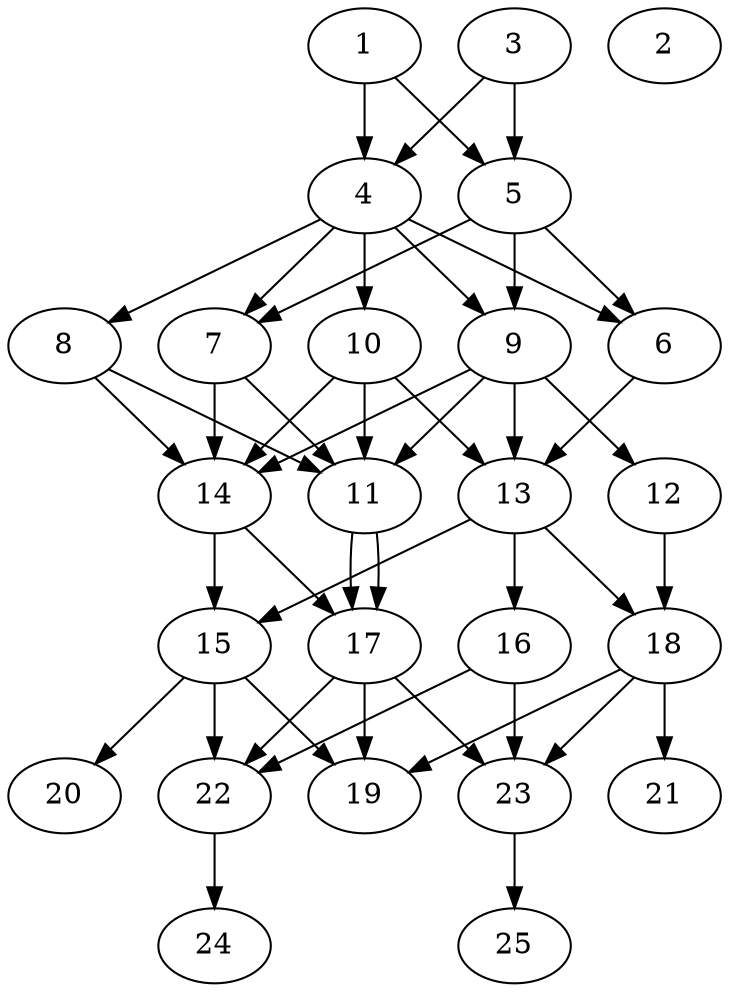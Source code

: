 // DAG automatically generated by daggen at Thu Oct  3 14:00:39 2019
// ./daggen --dot -n 25 --ccr 0.4 --fat 0.5 --regular 0.5 --density 0.7 --mindata 5242880 --maxdata 52428800 
digraph G {
  1 [size="62581760", alpha="0.11", expect_size="25032704"] 
  1 -> 4 [size ="25032704"]
  1 -> 5 [size ="25032704"]
  2 [size="124864000", alpha="0.01", expect_size="49945600"] 
  3 [size="126172160", alpha="0.07", expect_size="50468864"] 
  3 -> 4 [size ="50468864"]
  3 -> 5 [size ="50468864"]
  4 [size="35955200", alpha="0.11", expect_size="14382080"] 
  4 -> 6 [size ="14382080"]
  4 -> 7 [size ="14382080"]
  4 -> 8 [size ="14382080"]
  4 -> 9 [size ="14382080"]
  4 -> 10 [size ="14382080"]
  5 [size="104675840", alpha="0.07", expect_size="41870336"] 
  5 -> 6 [size ="41870336"]
  5 -> 7 [size ="41870336"]
  5 -> 9 [size ="41870336"]
  6 [size="122547200", alpha="0.09", expect_size="49018880"] 
  6 -> 13 [size ="49018880"]
  7 [size="117025280", alpha="0.12", expect_size="46810112"] 
  7 -> 11 [size ="46810112"]
  7 -> 14 [size ="46810112"]
  8 [size="55272960", alpha="0.14", expect_size="22109184"] 
  8 -> 11 [size ="22109184"]
  8 -> 14 [size ="22109184"]
  9 [size="102274560", alpha="0.11", expect_size="40909824"] 
  9 -> 11 [size ="40909824"]
  9 -> 12 [size ="40909824"]
  9 -> 13 [size ="40909824"]
  9 -> 14 [size ="40909824"]
  10 [size="53880320", alpha="0.08", expect_size="21552128"] 
  10 -> 11 [size ="21552128"]
  10 -> 13 [size ="21552128"]
  10 -> 14 [size ="21552128"]
  11 [size="64757760", alpha="0.06", expect_size="25903104"] 
  11 -> 17 [size ="25903104"]
  11 -> 17 [size ="25903104"]
  12 [size="129264640", alpha="0.07", expect_size="51705856"] 
  12 -> 18 [size ="51705856"]
  13 [size="17402880", alpha="0.02", expect_size="6961152"] 
  13 -> 15 [size ="6961152"]
  13 -> 16 [size ="6961152"]
  13 -> 18 [size ="6961152"]
  14 [size="61066240", alpha="0.05", expect_size="24426496"] 
  14 -> 15 [size ="24426496"]
  14 -> 17 [size ="24426496"]
  15 [size="125777920", alpha="0.04", expect_size="50311168"] 
  15 -> 19 [size ="50311168"]
  15 -> 20 [size ="50311168"]
  15 -> 22 [size ="50311168"]
  16 [size="48852480", alpha="0.10", expect_size="19540992"] 
  16 -> 22 [size ="19540992"]
  16 -> 23 [size ="19540992"]
  17 [size="101928960", alpha="0.16", expect_size="40771584"] 
  17 -> 19 [size ="40771584"]
  17 -> 22 [size ="40771584"]
  17 -> 23 [size ="40771584"]
  18 [size="57064960", alpha="0.07", expect_size="22825984"] 
  18 -> 19 [size ="22825984"]
  18 -> 21 [size ="22825984"]
  18 -> 23 [size ="22825984"]
  19 [size="19138560", alpha="0.18", expect_size="7655424"] 
  20 [size="82019840", alpha="0.00", expect_size="32807936"] 
  21 [size="13324800", alpha="0.11", expect_size="5329920"] 
  22 [size="51463680", alpha="0.01", expect_size="20585472"] 
  22 -> 24 [size ="20585472"]
  23 [size="89922560", alpha="0.11", expect_size="35969024"] 
  23 -> 25 [size ="35969024"]
  24 [size="101857280", alpha="0.04", expect_size="40742912"] 
  25 [size="13194240", alpha="0.12", expect_size="5277696"] 
}
